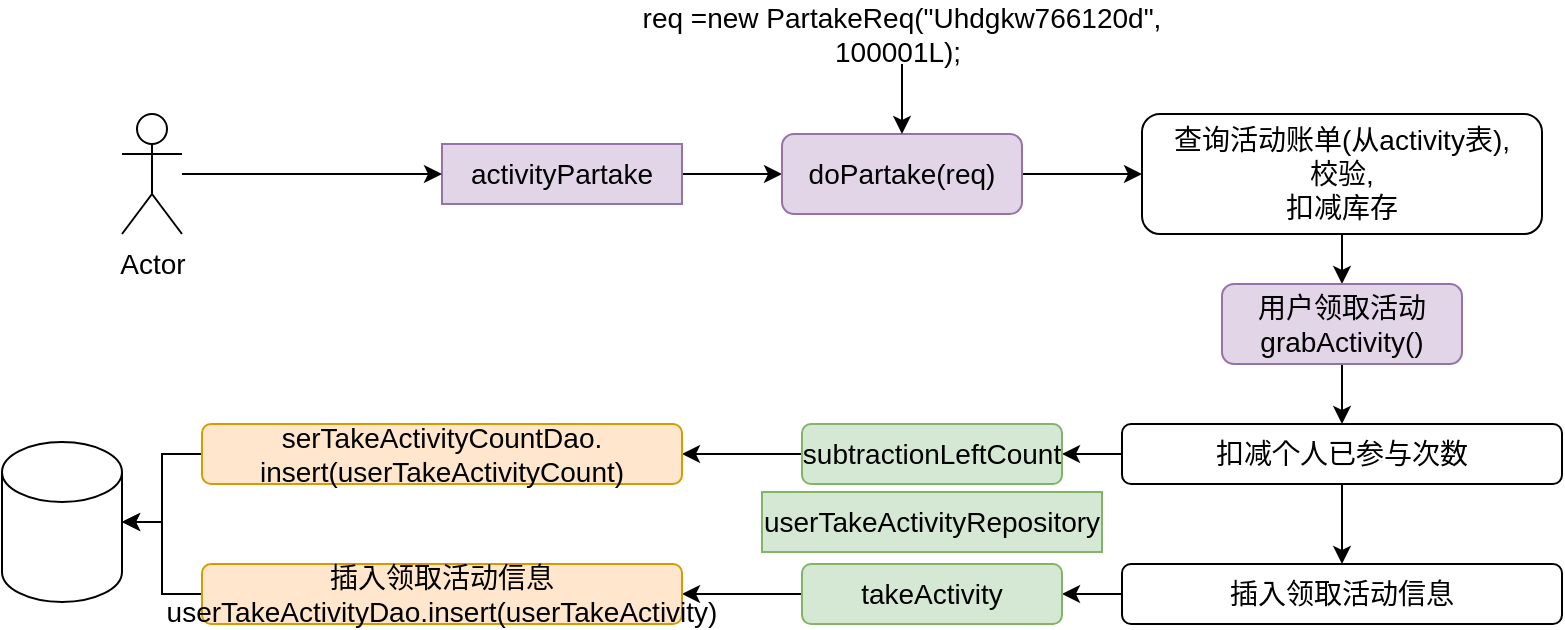 <mxfile version="21.6.5" type="github">
  <diagram id="C5RBs43oDa-KdzZeNtuy" name="Page-1">
    <mxGraphModel dx="1779" dy="571" grid="1" gridSize="10" guides="1" tooltips="1" connect="1" arrows="1" fold="1" page="1" pageScale="1" pageWidth="827" pageHeight="1169" math="0" shadow="0">
      <root>
        <mxCell id="WIyWlLk6GJQsqaUBKTNV-0" />
        <mxCell id="WIyWlLk6GJQsqaUBKTNV-1" parent="WIyWlLk6GJQsqaUBKTNV-0" />
        <mxCell id="PrX8U-TaPz2yNPLpfvU8-28" value="" style="edgeStyle=orthogonalEdgeStyle;rounded=0;orthogonalLoop=1;jettySize=auto;html=1;strokeWidth=1;fontSize=14;fontStyle=0" edge="1" parent="WIyWlLk6GJQsqaUBKTNV-1" source="PrX8U-TaPz2yNPLpfvU8-0" target="PrX8U-TaPz2yNPLpfvU8-4">
          <mxGeometry relative="1" as="geometry" />
        </mxCell>
        <mxCell id="PrX8U-TaPz2yNPLpfvU8-0" value="activityPartake" style="rounded=0;whiteSpace=wrap;html=1;fillColor=#e1d5e7;strokeColor=#9673a6;strokeWidth=1;fontSize=14;fontStyle=0" vertex="1" parent="WIyWlLk6GJQsqaUBKTNV-1">
          <mxGeometry x="20" y="300" width="120" height="30" as="geometry" />
        </mxCell>
        <mxCell id="PrX8U-TaPz2yNPLpfvU8-18" value="" style="edgeStyle=orthogonalEdgeStyle;rounded=0;orthogonalLoop=1;jettySize=auto;html=1;strokeWidth=1;fontSize=14;fontStyle=0" edge="1" parent="WIyWlLk6GJQsqaUBKTNV-1" source="PrX8U-TaPz2yNPLpfvU8-1" target="PrX8U-TaPz2yNPLpfvU8-0">
          <mxGeometry relative="1" as="geometry" />
        </mxCell>
        <mxCell id="PrX8U-TaPz2yNPLpfvU8-1" value="Actor" style="shape=umlActor;verticalLabelPosition=bottom;verticalAlign=top;html=1;outlineConnect=0;strokeWidth=1;fontSize=14;fontStyle=0" vertex="1" parent="WIyWlLk6GJQsqaUBKTNV-1">
          <mxGeometry x="-140" y="285" width="30" height="60" as="geometry" />
        </mxCell>
        <mxCell id="PrX8U-TaPz2yNPLpfvU8-6" value="" style="edgeStyle=orthogonalEdgeStyle;rounded=0;orthogonalLoop=1;jettySize=auto;html=1;strokeWidth=1;fontSize=14;fontStyle=0" edge="1" parent="WIyWlLk6GJQsqaUBKTNV-1" source="PrX8U-TaPz2yNPLpfvU8-4" target="PrX8U-TaPz2yNPLpfvU8-5">
          <mxGeometry relative="1" as="geometry" />
        </mxCell>
        <mxCell id="PrX8U-TaPz2yNPLpfvU8-4" value="doPartake(req)" style="rounded=1;whiteSpace=wrap;html=1;fillColor=#e1d5e7;strokeColor=#9673a6;strokeWidth=1;fontSize=14;fontStyle=0" vertex="1" parent="WIyWlLk6GJQsqaUBKTNV-1">
          <mxGeometry x="190" y="295" width="120" height="40" as="geometry" />
        </mxCell>
        <mxCell id="PrX8U-TaPz2yNPLpfvU8-8" value="" style="edgeStyle=orthogonalEdgeStyle;rounded=0;orthogonalLoop=1;jettySize=auto;html=1;strokeWidth=1;fontSize=14;fontStyle=0" edge="1" parent="WIyWlLk6GJQsqaUBKTNV-1" source="PrX8U-TaPz2yNPLpfvU8-5" target="PrX8U-TaPz2yNPLpfvU8-7">
          <mxGeometry relative="1" as="geometry" />
        </mxCell>
        <mxCell id="PrX8U-TaPz2yNPLpfvU8-5" value="查询活动账单(从activity表),&lt;br style=&quot;font-size: 14px;&quot;&gt;校验,&lt;br style=&quot;font-size: 14px;&quot;&gt;扣减库存" style="rounded=1;whiteSpace=wrap;html=1;strokeWidth=1;fontSize=14;fontStyle=0" vertex="1" parent="WIyWlLk6GJQsqaUBKTNV-1">
          <mxGeometry x="370" y="285" width="200" height="60" as="geometry" />
        </mxCell>
        <mxCell id="PrX8U-TaPz2yNPLpfvU8-10" value="" style="edgeStyle=orthogonalEdgeStyle;rounded=0;orthogonalLoop=1;jettySize=auto;html=1;strokeWidth=1;fontSize=14;fontStyle=0" edge="1" parent="WIyWlLk6GJQsqaUBKTNV-1" source="PrX8U-TaPz2yNPLpfvU8-7" target="PrX8U-TaPz2yNPLpfvU8-9">
          <mxGeometry relative="1" as="geometry" />
        </mxCell>
        <mxCell id="PrX8U-TaPz2yNPLpfvU8-7" value="用户领取活动&lt;br style=&quot;font-size: 14px;&quot;&gt;grabActivity()" style="rounded=1;whiteSpace=wrap;html=1;fillColor=#e1d5e7;strokeColor=#9673a6;strokeWidth=1;fontSize=14;fontStyle=0" vertex="1" parent="WIyWlLk6GJQsqaUBKTNV-1">
          <mxGeometry x="410" y="370" width="120" height="40" as="geometry" />
        </mxCell>
        <mxCell id="PrX8U-TaPz2yNPLpfvU8-14" value="" style="edgeStyle=orthogonalEdgeStyle;rounded=0;orthogonalLoop=1;jettySize=auto;html=1;strokeWidth=1;fontSize=14;fontStyle=0" edge="1" parent="WIyWlLk6GJQsqaUBKTNV-1" source="PrX8U-TaPz2yNPLpfvU8-9" target="PrX8U-TaPz2yNPLpfvU8-13">
          <mxGeometry relative="1" as="geometry" />
        </mxCell>
        <mxCell id="PrX8U-TaPz2yNPLpfvU8-20" value="" style="edgeStyle=orthogonalEdgeStyle;rounded=0;orthogonalLoop=1;jettySize=auto;html=1;strokeWidth=1;fontSize=14;fontStyle=0" edge="1" parent="WIyWlLk6GJQsqaUBKTNV-1" source="PrX8U-TaPz2yNPLpfvU8-9" target="PrX8U-TaPz2yNPLpfvU8-19">
          <mxGeometry relative="1" as="geometry" />
        </mxCell>
        <mxCell id="PrX8U-TaPz2yNPLpfvU8-9" value="扣减个人已参与次数" style="rounded=1;whiteSpace=wrap;html=1;strokeWidth=1;fontSize=14;fontStyle=0" vertex="1" parent="WIyWlLk6GJQsqaUBKTNV-1">
          <mxGeometry x="360" y="440" width="220" height="30" as="geometry" />
        </mxCell>
        <mxCell id="PrX8U-TaPz2yNPLpfvU8-22" value="" style="edgeStyle=orthogonalEdgeStyle;rounded=0;orthogonalLoop=1;jettySize=auto;html=1;strokeWidth=1;fontSize=14;fontStyle=0" edge="1" parent="WIyWlLk6GJQsqaUBKTNV-1" source="PrX8U-TaPz2yNPLpfvU8-13" target="PrX8U-TaPz2yNPLpfvU8-21">
          <mxGeometry relative="1" as="geometry" />
        </mxCell>
        <mxCell id="PrX8U-TaPz2yNPLpfvU8-13" value="插入领取活动信息" style="rounded=1;whiteSpace=wrap;html=1;strokeWidth=1;fontSize=14;fontStyle=0" vertex="1" parent="WIyWlLk6GJQsqaUBKTNV-1">
          <mxGeometry x="360" y="510" width="220" height="30" as="geometry" />
        </mxCell>
        <mxCell id="PrX8U-TaPz2yNPLpfvU8-15" value="userTakeActivityRepository" style="rounded=0;whiteSpace=wrap;html=1;fillColor=#d5e8d4;strokeColor=#82b366;strokeWidth=1;fontSize=14;fontStyle=0" vertex="1" parent="WIyWlLk6GJQsqaUBKTNV-1">
          <mxGeometry x="180" y="474" width="170" height="30" as="geometry" />
        </mxCell>
        <mxCell id="PrX8U-TaPz2yNPLpfvU8-25" value="" style="edgeStyle=orthogonalEdgeStyle;rounded=0;orthogonalLoop=1;jettySize=auto;html=1;strokeWidth=1;fontSize=14;fontStyle=0" edge="1" parent="WIyWlLk6GJQsqaUBKTNV-1" source="PrX8U-TaPz2yNPLpfvU8-19" target="PrX8U-TaPz2yNPLpfvU8-24">
          <mxGeometry relative="1" as="geometry" />
        </mxCell>
        <mxCell id="PrX8U-TaPz2yNPLpfvU8-19" value="subtractionLeftCount" style="rounded=1;whiteSpace=wrap;html=1;fillColor=#d5e8d4;strokeColor=#82b366;strokeWidth=1;fontSize=14;fontStyle=0" vertex="1" parent="WIyWlLk6GJQsqaUBKTNV-1">
          <mxGeometry x="200" y="440" width="130" height="30" as="geometry" />
        </mxCell>
        <mxCell id="PrX8U-TaPz2yNPLpfvU8-27" value="" style="edgeStyle=orthogonalEdgeStyle;rounded=0;orthogonalLoop=1;jettySize=auto;html=1;strokeWidth=1;fontSize=14;fontStyle=0" edge="1" parent="WIyWlLk6GJQsqaUBKTNV-1" source="PrX8U-TaPz2yNPLpfvU8-21" target="PrX8U-TaPz2yNPLpfvU8-26">
          <mxGeometry relative="1" as="geometry" />
        </mxCell>
        <mxCell id="PrX8U-TaPz2yNPLpfvU8-21" value="takeActivity" style="rounded=1;whiteSpace=wrap;html=1;fillColor=#d5e8d4;strokeColor=#82b366;strokeWidth=1;fontSize=14;fontStyle=0" vertex="1" parent="WIyWlLk6GJQsqaUBKTNV-1">
          <mxGeometry x="200" y="510" width="130" height="30" as="geometry" />
        </mxCell>
        <mxCell id="PrX8U-TaPz2yNPLpfvU8-38" value="" style="edgeStyle=orthogonalEdgeStyle;rounded=0;orthogonalLoop=1;jettySize=auto;html=1;strokeWidth=1;fontSize=14;fontStyle=0" edge="1" parent="WIyWlLk6GJQsqaUBKTNV-1" source="PrX8U-TaPz2yNPLpfvU8-24" target="PrX8U-TaPz2yNPLpfvU8-37">
          <mxGeometry relative="1" as="geometry" />
        </mxCell>
        <mxCell id="PrX8U-TaPz2yNPLpfvU8-24" value="serTakeActivityCountDao.&lt;br style=&quot;font-size: 14px;&quot;&gt;insert(userTakeActivityCount)" style="rounded=1;whiteSpace=wrap;html=1;fillColor=#ffe6cc;strokeColor=#d79b00;strokeWidth=1;fontSize=14;fontStyle=0" vertex="1" parent="WIyWlLk6GJQsqaUBKTNV-1">
          <mxGeometry x="-100" y="440" width="240" height="30" as="geometry" />
        </mxCell>
        <mxCell id="PrX8U-TaPz2yNPLpfvU8-39" value="" style="edgeStyle=orthogonalEdgeStyle;rounded=0;orthogonalLoop=1;jettySize=auto;html=1;strokeWidth=1;fontSize=14;fontStyle=0" edge="1" parent="WIyWlLk6GJQsqaUBKTNV-1" source="PrX8U-TaPz2yNPLpfvU8-26" target="PrX8U-TaPz2yNPLpfvU8-37">
          <mxGeometry relative="1" as="geometry" />
        </mxCell>
        <mxCell id="PrX8U-TaPz2yNPLpfvU8-26" value="插入领取活动信息&lt;br style=&quot;font-size: 14px;&quot;&gt;userTakeActivityDao.insert(userTakeActivity)" style="rounded=1;whiteSpace=wrap;html=1;fillColor=#ffe6cc;strokeColor=#d79b00;strokeWidth=1;fontSize=14;fontStyle=0" vertex="1" parent="WIyWlLk6GJQsqaUBKTNV-1">
          <mxGeometry x="-100" y="510" width="240" height="30" as="geometry" />
        </mxCell>
        <mxCell id="PrX8U-TaPz2yNPLpfvU8-35" value="" style="edgeStyle=orthogonalEdgeStyle;rounded=0;orthogonalLoop=1;jettySize=auto;html=1;strokeWidth=1;fontSize=14;fontStyle=0" edge="1" parent="WIyWlLk6GJQsqaUBKTNV-1" source="PrX8U-TaPz2yNPLpfvU8-34" target="PrX8U-TaPz2yNPLpfvU8-4">
          <mxGeometry relative="1" as="geometry" />
        </mxCell>
        <mxCell id="PrX8U-TaPz2yNPLpfvU8-34" value="req =new PartakeReq(&quot;Uhdgkw766120d&quot;, 100001L);&amp;nbsp;" style="text;html=1;align=center;verticalAlign=middle;whiteSpace=wrap;rounded=0;strokeWidth=1;fontSize=14;fontStyle=0" vertex="1" parent="WIyWlLk6GJQsqaUBKTNV-1">
          <mxGeometry x="100" y="230" width="300" height="30" as="geometry" />
        </mxCell>
        <mxCell id="PrX8U-TaPz2yNPLpfvU8-37" value="" style="shape=cylinder3;whiteSpace=wrap;html=1;boundedLbl=1;backgroundOutline=1;size=15;strokeWidth=1;fontSize=14;fontStyle=0" vertex="1" parent="WIyWlLk6GJQsqaUBKTNV-1">
          <mxGeometry x="-200" y="449" width="60" height="80" as="geometry" />
        </mxCell>
      </root>
    </mxGraphModel>
  </diagram>
</mxfile>

